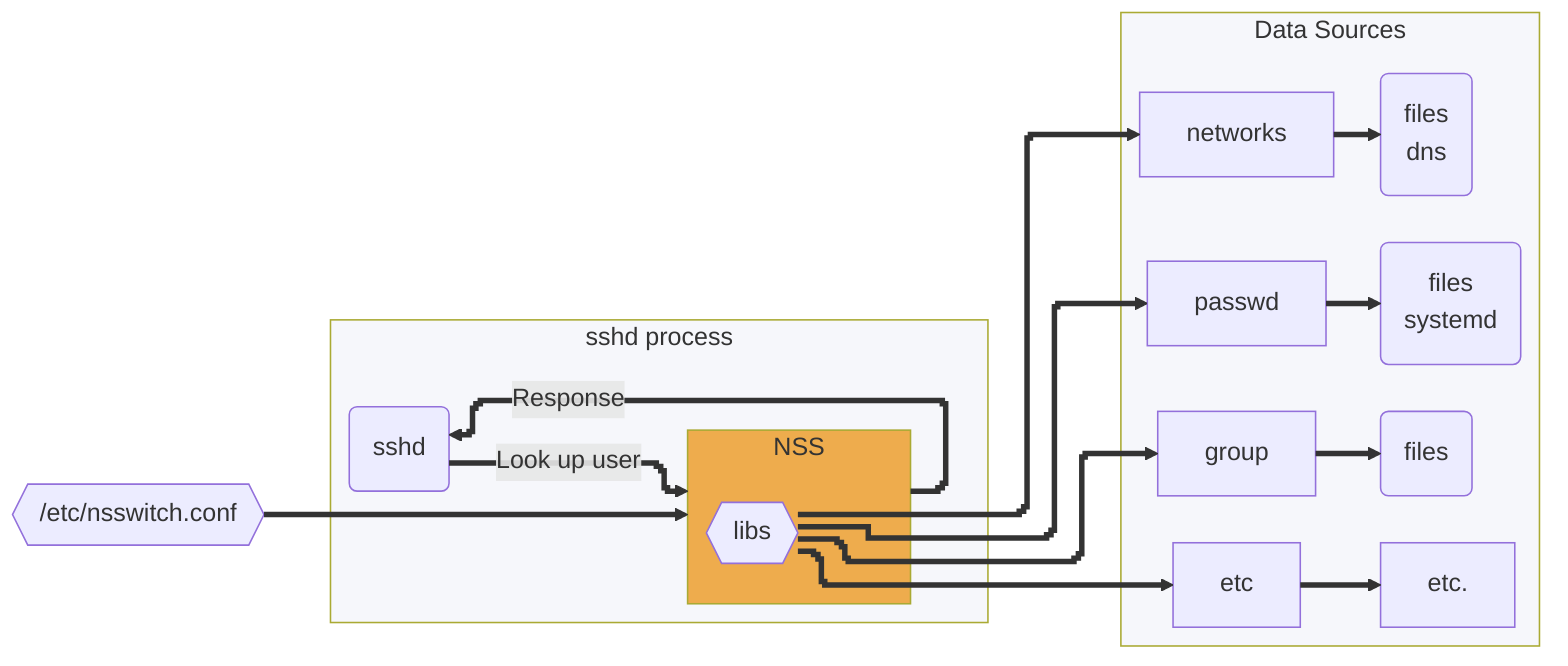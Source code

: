 %%{
  init: {
    "flowchart" : { 'curve' : 'stepBefore', 'defaultRenderer': 'elk' }
  }
}%%
flowchart LR
    subgraph sshd_p[sshd process]
        direction TB
        sshd("sshd") ==> |Look up user|libnss(NSS)
        subgraph libnss[NSS]
            direction RL
            nss{{"libs"}}
        end
    end
    %% subgraph nss_config[NSS config]
        %% direction TB
        cfg{{"/etc/nsswitch.conf"}} ==> libnss
    %% end
    subgraph sources[Data Sources]
        nss ==> passwd ==> pwd_src(files<br>systemd)
        nss ==> group ==> grp_src(files)
        nss ==> networks ==> net_src(files<br>dns)
        nss ==> etc ==> etc.
    end
    libnss ==> |Response|sshd

    classDef nss fill:#eeac4d;
    classDef sshd_p fill:#f6f7fb
    class libnss nss
    class sshd_p sshd_p
    class sources sshd_p
